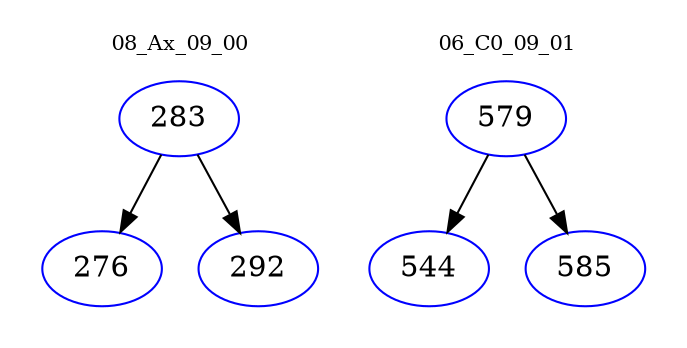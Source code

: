 digraph{
subgraph cluster_0 {
color = white
label = "08_Ax_09_00";
fontsize=10;
T0_283 [label="283", color="blue"]
T0_283 -> T0_276 [color="black"]
T0_276 [label="276", color="blue"]
T0_283 -> T0_292 [color="black"]
T0_292 [label="292", color="blue"]
}
subgraph cluster_1 {
color = white
label = "06_C0_09_01";
fontsize=10;
T1_579 [label="579", color="blue"]
T1_579 -> T1_544 [color="black"]
T1_544 [label="544", color="blue"]
T1_579 -> T1_585 [color="black"]
T1_585 [label="585", color="blue"]
}
}

